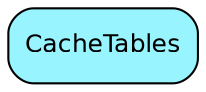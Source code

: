 digraph CacheTables  {
node [shape = box style="rounded, filled" fontname = "Helvetica" fontsize = "12" ]
edge [fontname = "Helvetica" fontsize = "9"]

CacheTables[fillcolor = "cadetblue1"]
}
